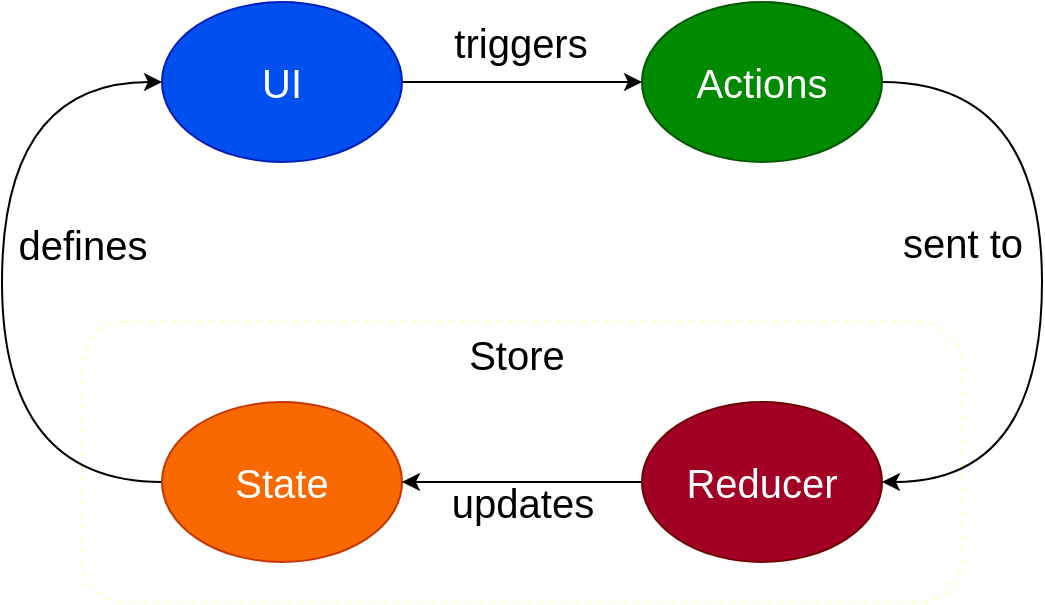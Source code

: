 <mxfile version="13.6.5" type="github">
  <diagram id="wm88RmSog-cchs6Tprj5" name="Page-1">
    <mxGraphModel dx="1186" dy="705" grid="1" gridSize="10" guides="1" tooltips="1" connect="1" arrows="1" fold="1" page="1" pageScale="1" pageWidth="827" pageHeight="1169" math="0" shadow="0">
      <root>
        <mxCell id="0" />
        <mxCell id="1" parent="0" />
        <mxCell id="YaVlXSbSkv9mYeQZp6pD-1" value="" style="rounded=1;whiteSpace=wrap;html=1;dashed=1;fontColor=#ffffff;fillColor=none;strokeColor=#FFFFCC;" vertex="1" parent="1">
          <mxGeometry x="120" y="240" width="440" height="140" as="geometry" />
        </mxCell>
        <mxCell id="rsF1plFDK6CUpO22hqRV-6" style="edgeStyle=orthogonalEdgeStyle;orthogonalLoop=1;jettySize=auto;html=1;exitX=0;exitY=0.5;exitDx=0;exitDy=0;entryX=0;entryY=0.5;entryDx=0;entryDy=0;fontSize=20;curved=1;" parent="1" source="rsF1plFDK6CUpO22hqRV-1" target="rsF1plFDK6CUpO22hqRV-5" edge="1">
          <mxGeometry relative="1" as="geometry">
            <Array as="points">
              <mxPoint x="80" y="320" />
              <mxPoint x="80" y="120" />
            </Array>
          </mxGeometry>
        </mxCell>
        <mxCell id="rsF1plFDK6CUpO22hqRV-19" value="defines" style="edgeLabel;html=1;align=center;verticalAlign=middle;resizable=0;points=[];fontSize=20;labelBackgroundColor=none;" parent="rsF1plFDK6CUpO22hqRV-6" vertex="1" connectable="0">
          <mxGeometry x="-0.013" y="-2" relative="1" as="geometry">
            <mxPoint x="38" y="-22" as="offset" />
          </mxGeometry>
        </mxCell>
        <mxCell id="rsF1plFDK6CUpO22hqRV-1" value="State" style="ellipse;whiteSpace=wrap;html=1;fontSize=20;fillColor=#fa6800;strokeColor=#C73500;fontColor=#ffffff;" parent="1" vertex="1">
          <mxGeometry x="160" y="280" width="120" height="80" as="geometry" />
        </mxCell>
        <mxCell id="rsF1plFDK6CUpO22hqRV-13" style="edgeStyle=orthogonalEdgeStyle;curved=1;orthogonalLoop=1;jettySize=auto;html=1;exitX=0;exitY=0.5;exitDx=0;exitDy=0;entryX=1;entryY=0.5;entryDx=0;entryDy=0;fontSize=20;" parent="1" source="rsF1plFDK6CUpO22hqRV-3" target="rsF1plFDK6CUpO22hqRV-1" edge="1">
          <mxGeometry relative="1" as="geometry">
            <mxPoint x="520" y="280" as="targetPoint" />
          </mxGeometry>
        </mxCell>
        <mxCell id="rsF1plFDK6CUpO22hqRV-17" value="updates" style="edgeLabel;html=1;align=center;verticalAlign=middle;resizable=0;points=[];fontSize=20;labelBackgroundColor=none;" parent="rsF1plFDK6CUpO22hqRV-13" vertex="1" connectable="0">
          <mxGeometry x="-0.029" y="-4" relative="1" as="geometry">
            <mxPoint x="-2" y="14" as="offset" />
          </mxGeometry>
        </mxCell>
        <mxCell id="rsF1plFDK6CUpO22hqRV-3" value="Reducer" style="ellipse;whiteSpace=wrap;html=1;fontSize=20;fillColor=#a20025;strokeColor=#6F0000;fontColor=#ffffff;" parent="1" vertex="1">
          <mxGeometry x="400" y="280" width="120" height="80" as="geometry" />
        </mxCell>
        <mxCell id="rsF1plFDK6CUpO22hqRV-9" style="edgeStyle=orthogonalEdgeStyle;curved=1;orthogonalLoop=1;jettySize=auto;html=1;exitX=1;exitY=0.5;exitDx=0;exitDy=0;entryX=1;entryY=0.5;entryDx=0;entryDy=0;fontSize=20;" parent="1" source="rsF1plFDK6CUpO22hqRV-4" target="rsF1plFDK6CUpO22hqRV-3" edge="1">
          <mxGeometry relative="1" as="geometry">
            <Array as="points">
              <mxPoint x="600" y="120" />
              <mxPoint x="600" y="320" />
            </Array>
          </mxGeometry>
        </mxCell>
        <mxCell id="rsF1plFDK6CUpO22hqRV-16" value="sent to" style="edgeLabel;html=1;align=center;verticalAlign=middle;resizable=0;points=[];fontSize=20;labelBackgroundColor=none;" parent="rsF1plFDK6CUpO22hqRV-9" vertex="1" connectable="0">
          <mxGeometry x="-0.3" y="-1" relative="1" as="geometry">
            <mxPoint x="-39" y="34" as="offset" />
          </mxGeometry>
        </mxCell>
        <mxCell id="rsF1plFDK6CUpO22hqRV-4" value="Actions" style="ellipse;whiteSpace=wrap;html=1;fontSize=20;fillColor=#008a00;strokeColor=#005700;fontColor=#ffffff;" parent="1" vertex="1">
          <mxGeometry x="400" y="80" width="120" height="80" as="geometry" />
        </mxCell>
        <mxCell id="rsF1plFDK6CUpO22hqRV-12" style="edgeStyle=orthogonalEdgeStyle;curved=1;orthogonalLoop=1;jettySize=auto;html=1;exitX=1;exitY=0.5;exitDx=0;exitDy=0;entryX=0;entryY=0.5;entryDx=0;entryDy=0;fontSize=20;" parent="1" source="rsF1plFDK6CUpO22hqRV-5" target="rsF1plFDK6CUpO22hqRV-4" edge="1">
          <mxGeometry relative="1" as="geometry" />
        </mxCell>
        <mxCell id="rsF1plFDK6CUpO22hqRV-15" value="triggers" style="edgeLabel;html=1;align=center;verticalAlign=middle;resizable=0;points=[];fontSize=20;labelBackgroundColor=none;" parent="rsF1plFDK6CUpO22hqRV-12" vertex="1" connectable="0">
          <mxGeometry x="-0.025" y="-5" relative="1" as="geometry">
            <mxPoint y="-25" as="offset" />
          </mxGeometry>
        </mxCell>
        <mxCell id="rsF1plFDK6CUpO22hqRV-5" value="UI" style="ellipse;whiteSpace=wrap;html=1;fontSize=20;fillColor=#0050ef;strokeColor=#001DBC;fontColor=#ffffff;" parent="1" vertex="1">
          <mxGeometry x="160" y="80" width="120" height="80" as="geometry" />
        </mxCell>
        <mxCell id="YaVlXSbSkv9mYeQZp6pD-3" value="Store" style="edgeLabel;html=1;align=center;verticalAlign=middle;resizable=0;points=[];fontSize=20;labelBackgroundColor=none;" vertex="1" connectable="0" parent="1">
          <mxGeometry x="340" y="260" as="geometry">
            <mxPoint x="-3" y="-4" as="offset" />
          </mxGeometry>
        </mxCell>
      </root>
    </mxGraphModel>
  </diagram>
</mxfile>
